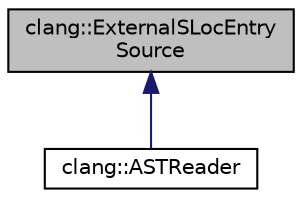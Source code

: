digraph "clang::ExternalSLocEntrySource"
{
 // LATEX_PDF_SIZE
  bgcolor="transparent";
  edge [fontname="Helvetica",fontsize="10",labelfontname="Helvetica",labelfontsize="10"];
  node [fontname="Helvetica",fontsize="10",shape=record];
  Node1 [label="clang::ExternalSLocEntry\lSource",height=0.2,width=0.4,color="black", fillcolor="grey75", style="filled", fontcolor="black",tooltip="External source of source location entries."];
  Node1 -> Node2 [dir="back",color="midnightblue",fontsize="10",style="solid",fontname="Helvetica"];
  Node2 [label="clang::ASTReader",height=0.2,width=0.4,color="black",URL="$classclang_1_1ASTReader.html",tooltip="Reads an AST files chain containing the contents of a translation unit."];
}

